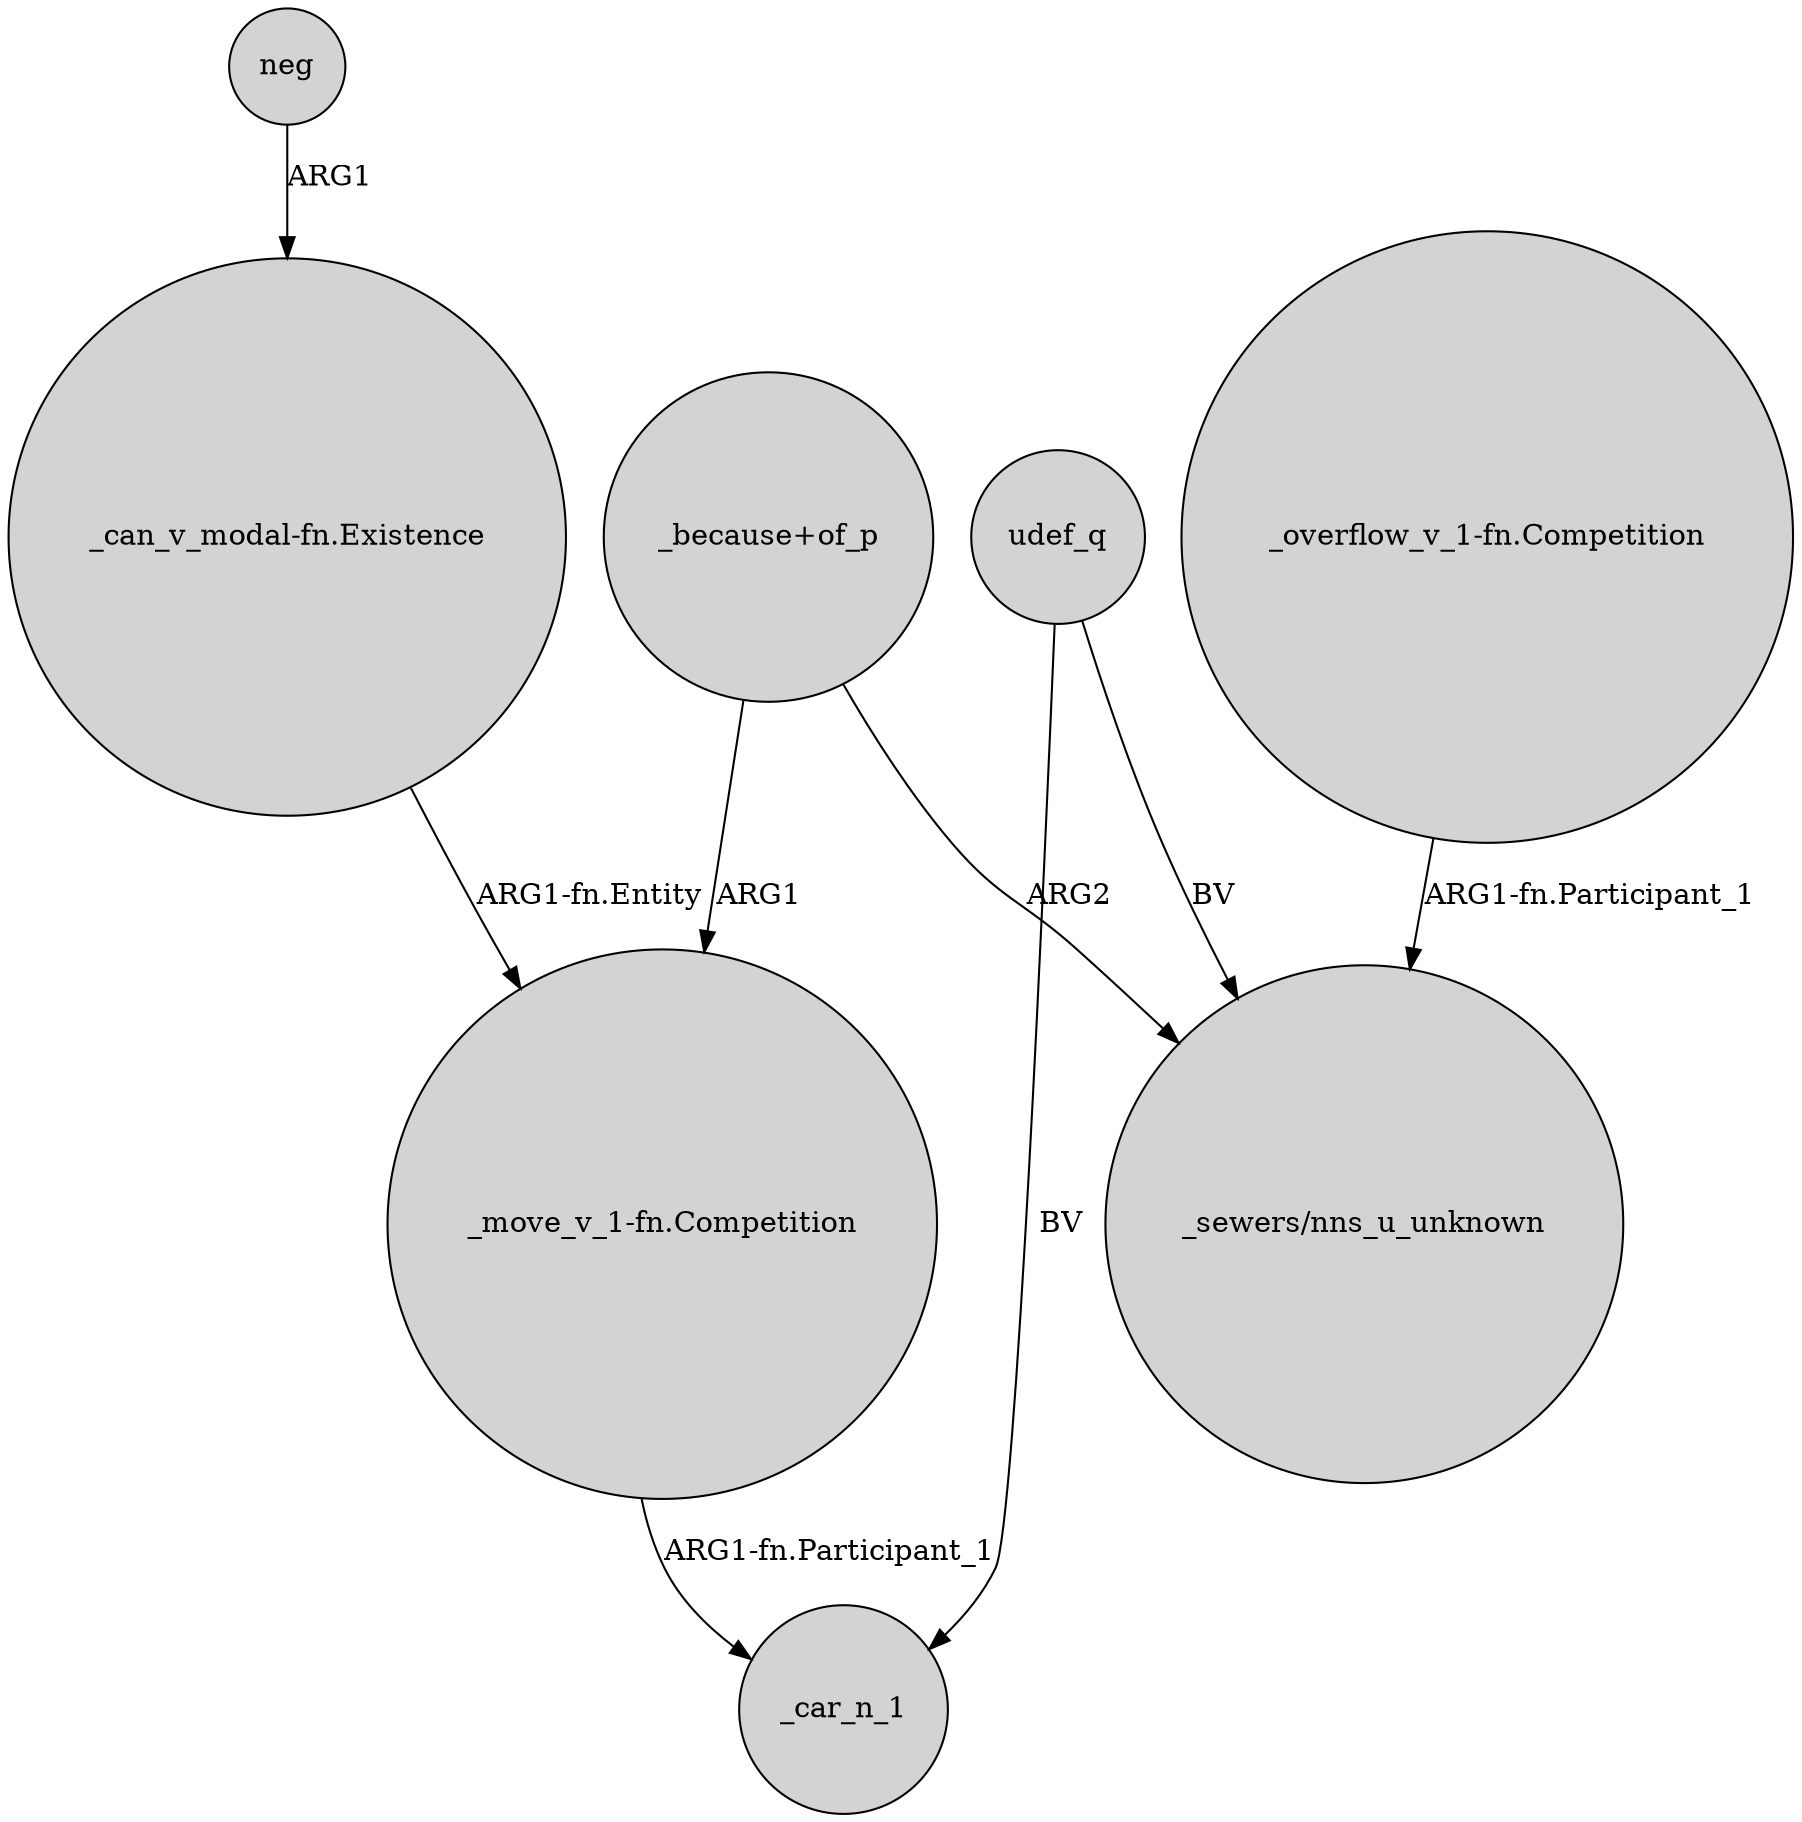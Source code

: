 digraph {
	node [shape=circle style=filled]
	"_because+of_p" -> "_move_v_1-fn.Competition" [label=ARG1]
	"_move_v_1-fn.Competition" -> _car_n_1 [label="ARG1-fn.Participant_1"]
	udef_q -> _car_n_1 [label=BV]
	udef_q -> "_sewers/nns_u_unknown" [label=BV]
	"_can_v_modal-fn.Existence" -> "_move_v_1-fn.Competition" [label="ARG1-fn.Entity"]
	"_overflow_v_1-fn.Competition" -> "_sewers/nns_u_unknown" [label="ARG1-fn.Participant_1"]
	neg -> "_can_v_modal-fn.Existence" [label=ARG1]
	"_because+of_p" -> "_sewers/nns_u_unknown" [label=ARG2]
}
